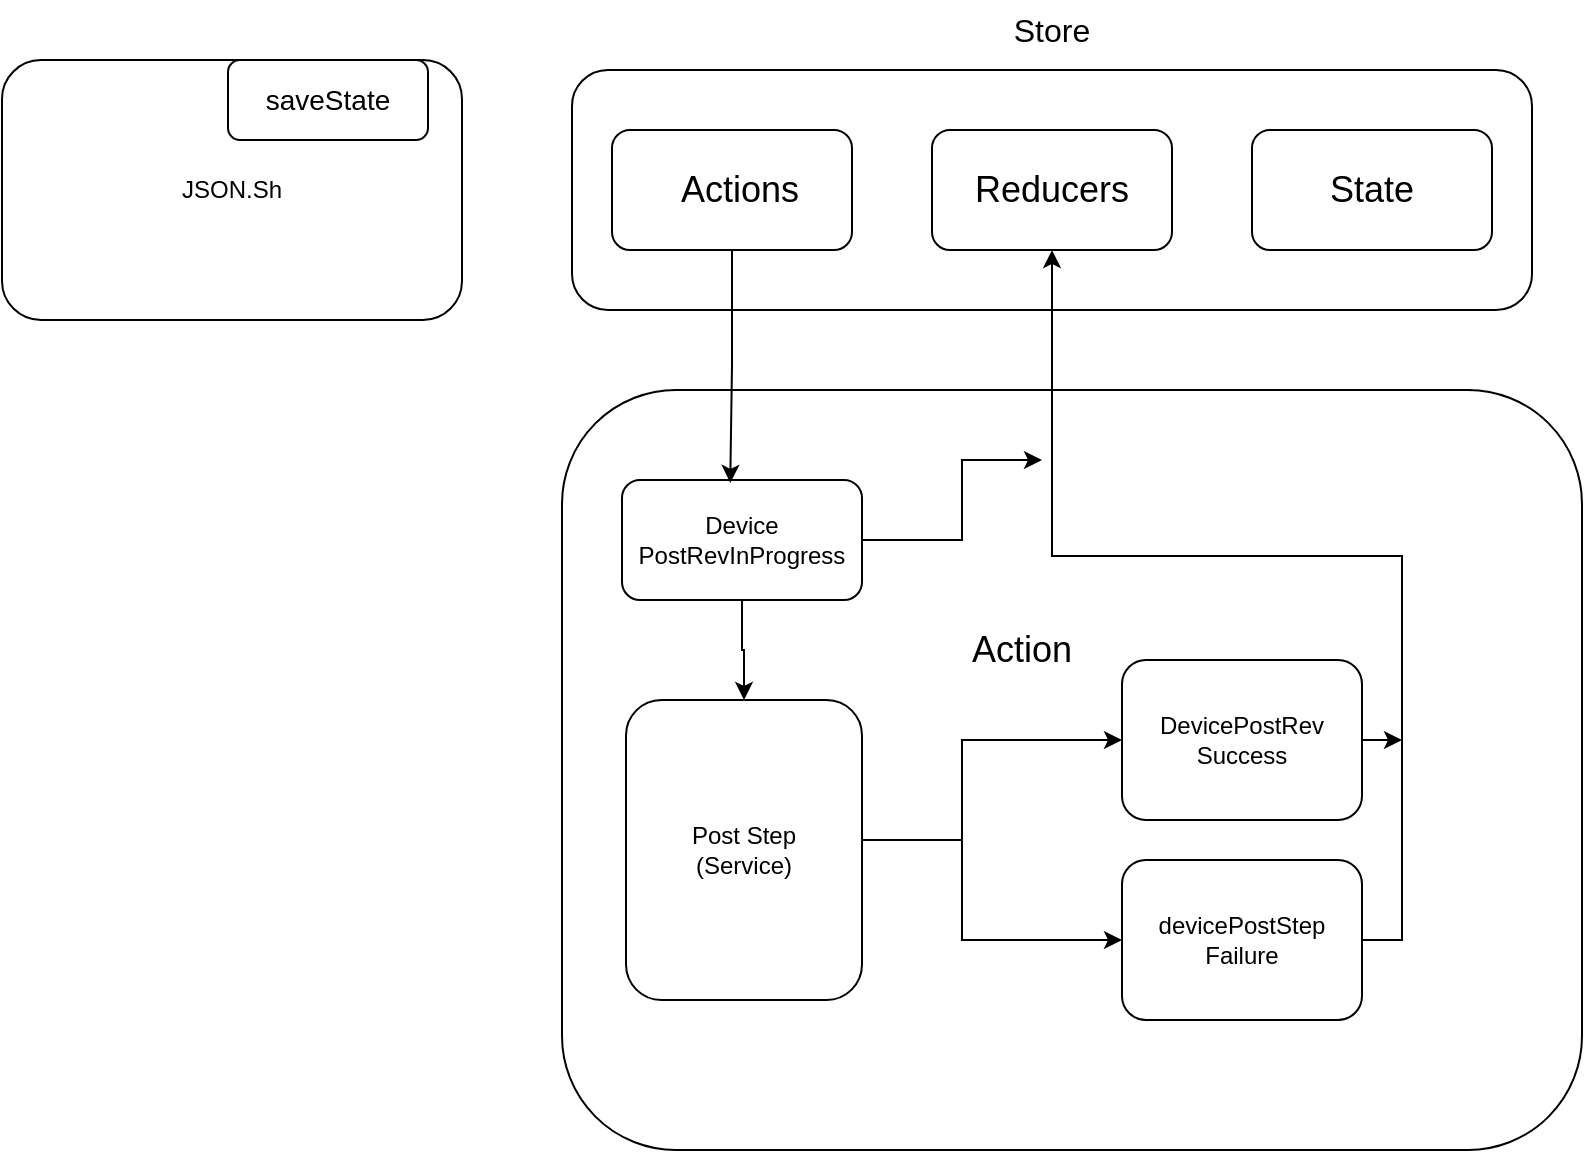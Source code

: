 <mxfile version="21.6.1" type="github">
  <diagram name="Página-1" id="A9bHYhV6qM5TUBNobth4">
    <mxGraphModel dx="862" dy="358" grid="1" gridSize="10" guides="1" tooltips="1" connect="1" arrows="1" fold="1" page="1" pageScale="1" pageWidth="827" pageHeight="1169" math="0" shadow="0">
      <root>
        <mxCell id="0" />
        <mxCell id="1" parent="0" />
        <mxCell id="tX88PJgFvrpHPAL6yEJZ-8" value="" style="rounded=1;whiteSpace=wrap;html=1;" vertex="1" parent="1">
          <mxGeometry x="295" y="45" width="480" height="120" as="geometry" />
        </mxCell>
        <mxCell id="tX88PJgFvrpHPAL6yEJZ-1" value="JSON.Sh" style="rounded=1;whiteSpace=wrap;html=1;" vertex="1" parent="1">
          <mxGeometry x="10" y="40" width="230" height="130" as="geometry" />
        </mxCell>
        <mxCell id="tX88PJgFvrpHPAL6yEJZ-2" value="&lt;font style=&quot;font-size: 14px;&quot;&gt;saveState&lt;/font&gt;" style="rounded=1;whiteSpace=wrap;html=1;" vertex="1" parent="1">
          <mxGeometry x="123" y="40" width="100" height="40" as="geometry" />
        </mxCell>
        <mxCell id="tX88PJgFvrpHPAL6yEJZ-3" value="" style="rounded=1;whiteSpace=wrap;html=1;" vertex="1" parent="1">
          <mxGeometry x="315" y="75" width="120" height="60" as="geometry" />
        </mxCell>
        <mxCell id="tX88PJgFvrpHPAL6yEJZ-4" value="" style="rounded=1;whiteSpace=wrap;html=1;" vertex="1" parent="1">
          <mxGeometry x="475" y="75" width="120" height="60" as="geometry" />
        </mxCell>
        <mxCell id="tX88PJgFvrpHPAL6yEJZ-6" value="" style="rounded=1;whiteSpace=wrap;html=1;" vertex="1" parent="1">
          <mxGeometry x="635" y="75" width="120" height="60" as="geometry" />
        </mxCell>
        <mxCell id="tX88PJgFvrpHPAL6yEJZ-9" style="edgeStyle=orthogonalEdgeStyle;rounded=0;orthogonalLoop=1;jettySize=auto;html=1;exitX=0.5;exitY=1;exitDx=0;exitDy=0;" edge="1" parent="1" source="tX88PJgFvrpHPAL6yEJZ-2" target="tX88PJgFvrpHPAL6yEJZ-2">
          <mxGeometry relative="1" as="geometry" />
        </mxCell>
        <mxCell id="tX88PJgFvrpHPAL6yEJZ-11" value="&lt;font size=&quot;3&quot;&gt;Store&lt;/font&gt;" style="text;strokeColor=none;align=center;fillColor=none;html=1;verticalAlign=middle;whiteSpace=wrap;rounded=0;" vertex="1" parent="1">
          <mxGeometry x="505" y="10" width="60" height="30" as="geometry" />
        </mxCell>
        <mxCell id="tX88PJgFvrpHPAL6yEJZ-14" value="&lt;font style=&quot;font-size: 18px;&quot;&gt;Actions&lt;/font&gt;" style="text;html=1;strokeColor=none;fillColor=none;align=center;verticalAlign=middle;whiteSpace=wrap;rounded=0;" vertex="1" parent="1">
          <mxGeometry x="349" y="90" width="60" height="30" as="geometry" />
        </mxCell>
        <mxCell id="tX88PJgFvrpHPAL6yEJZ-15" value="&lt;font style=&quot;font-size: 18px;&quot;&gt;Reducers&lt;/font&gt;" style="text;html=1;strokeColor=none;fillColor=none;align=center;verticalAlign=middle;whiteSpace=wrap;rounded=0;" vertex="1" parent="1">
          <mxGeometry x="505" y="90" width="60" height="30" as="geometry" />
        </mxCell>
        <mxCell id="tX88PJgFvrpHPAL6yEJZ-16" value="&lt;font style=&quot;font-size: 18px;&quot;&gt;State&lt;/font&gt;" style="text;html=1;strokeColor=none;fillColor=none;align=center;verticalAlign=middle;whiteSpace=wrap;rounded=0;" vertex="1" parent="1">
          <mxGeometry x="665" y="90" width="60" height="30" as="geometry" />
        </mxCell>
        <mxCell id="tX88PJgFvrpHPAL6yEJZ-17" value="" style="rounded=1;whiteSpace=wrap;html=1;" vertex="1" parent="1">
          <mxGeometry x="290" y="205" width="510" height="380" as="geometry" />
        </mxCell>
        <mxCell id="tX88PJgFvrpHPAL6yEJZ-34" style="edgeStyle=orthogonalEdgeStyle;rounded=0;orthogonalLoop=1;jettySize=auto;html=1;exitX=1;exitY=0.5;exitDx=0;exitDy=0;" edge="1" parent="1" source="tX88PJgFvrpHPAL6yEJZ-18">
          <mxGeometry relative="1" as="geometry">
            <mxPoint x="530" y="240" as="targetPoint" />
            <Array as="points">
              <mxPoint x="490" y="280" />
              <mxPoint x="490" y="240" />
            </Array>
          </mxGeometry>
        </mxCell>
        <mxCell id="tX88PJgFvrpHPAL6yEJZ-42" style="edgeStyle=orthogonalEdgeStyle;rounded=0;orthogonalLoop=1;jettySize=auto;html=1;exitX=0.5;exitY=1;exitDx=0;exitDy=0;entryX=0.5;entryY=0;entryDx=0;entryDy=0;" edge="1" parent="1" source="tX88PJgFvrpHPAL6yEJZ-18" target="tX88PJgFvrpHPAL6yEJZ-20">
          <mxGeometry relative="1" as="geometry" />
        </mxCell>
        <mxCell id="tX88PJgFvrpHPAL6yEJZ-18" value="Device&lt;br&gt;PostRevInProgress" style="rounded=1;whiteSpace=wrap;html=1;" vertex="1" parent="1">
          <mxGeometry x="320" y="250" width="120" height="60" as="geometry" />
        </mxCell>
        <mxCell id="tX88PJgFvrpHPAL6yEJZ-30" style="edgeStyle=orthogonalEdgeStyle;rounded=0;orthogonalLoop=1;jettySize=auto;html=1;" edge="1" parent="1" target="tX88PJgFvrpHPAL6yEJZ-22">
          <mxGeometry relative="1" as="geometry">
            <mxPoint x="440.0" y="440" as="sourcePoint" />
            <mxPoint x="535.0" y="570" as="targetPoint" />
            <Array as="points">
              <mxPoint x="440" y="430" />
              <mxPoint x="490" y="430" />
              <mxPoint x="490" y="380" />
            </Array>
          </mxGeometry>
        </mxCell>
        <mxCell id="tX88PJgFvrpHPAL6yEJZ-20" value="Post Step&lt;br&gt;(Service)" style="rounded=1;whiteSpace=wrap;html=1;" vertex="1" parent="1">
          <mxGeometry x="322" y="360" width="118" height="150" as="geometry" />
        </mxCell>
        <mxCell id="tX88PJgFvrpHPAL6yEJZ-37" style="edgeStyle=orthogonalEdgeStyle;rounded=0;orthogonalLoop=1;jettySize=auto;html=1;exitX=1;exitY=0.5;exitDx=0;exitDy=0;" edge="1" parent="1" source="tX88PJgFvrpHPAL6yEJZ-22">
          <mxGeometry relative="1" as="geometry">
            <mxPoint x="710" y="380" as="targetPoint" />
          </mxGeometry>
        </mxCell>
        <mxCell id="tX88PJgFvrpHPAL6yEJZ-22" value="DevicePostRev&lt;br&gt;Success" style="rounded=1;whiteSpace=wrap;html=1;" vertex="1" parent="1">
          <mxGeometry x="570" y="340" width="120" height="80" as="geometry" />
        </mxCell>
        <mxCell id="tX88PJgFvrpHPAL6yEJZ-33" style="edgeStyle=orthogonalEdgeStyle;rounded=0;orthogonalLoop=1;jettySize=auto;html=1;exitX=1;exitY=0.5;exitDx=0;exitDy=0;entryX=0.5;entryY=1;entryDx=0;entryDy=0;" edge="1" parent="1" source="tX88PJgFvrpHPAL6yEJZ-23" target="tX88PJgFvrpHPAL6yEJZ-4">
          <mxGeometry relative="1" as="geometry">
            <Array as="points">
              <mxPoint x="710" y="480" />
              <mxPoint x="710" y="288" />
              <mxPoint x="535" y="288" />
            </Array>
          </mxGeometry>
        </mxCell>
        <mxCell id="tX88PJgFvrpHPAL6yEJZ-23" value="devicePostStep&lt;br&gt;Failure" style="rounded=1;whiteSpace=wrap;html=1;" vertex="1" parent="1">
          <mxGeometry x="570" y="440" width="120" height="80" as="geometry" />
        </mxCell>
        <mxCell id="tX88PJgFvrpHPAL6yEJZ-32" style="edgeStyle=orthogonalEdgeStyle;rounded=0;orthogonalLoop=1;jettySize=auto;html=1;" edge="1" parent="1">
          <mxGeometry relative="1" as="geometry">
            <mxPoint x="440" y="440" as="sourcePoint" />
            <mxPoint x="570" y="480" as="targetPoint" />
            <Array as="points">
              <mxPoint x="440" y="430" />
              <mxPoint x="490" y="430" />
              <mxPoint x="490" y="480" />
            </Array>
          </mxGeometry>
        </mxCell>
        <mxCell id="tX88PJgFvrpHPAL6yEJZ-38" value="&lt;font style=&quot;font-size: 18px;&quot;&gt;Action&lt;/font&gt;" style="text;html=1;strokeColor=none;fillColor=none;align=center;verticalAlign=middle;whiteSpace=wrap;rounded=0;" vertex="1" parent="1">
          <mxGeometry x="490" y="320" width="60" height="30" as="geometry" />
        </mxCell>
        <mxCell id="tX88PJgFvrpHPAL6yEJZ-44" style="edgeStyle=orthogonalEdgeStyle;rounded=0;orthogonalLoop=1;jettySize=auto;html=1;exitX=0.5;exitY=1;exitDx=0;exitDy=0;entryX=0.451;entryY=0.024;entryDx=0;entryDy=0;entryPerimeter=0;" edge="1" parent="1" source="tX88PJgFvrpHPAL6yEJZ-3" target="tX88PJgFvrpHPAL6yEJZ-18">
          <mxGeometry relative="1" as="geometry" />
        </mxCell>
      </root>
    </mxGraphModel>
  </diagram>
</mxfile>
